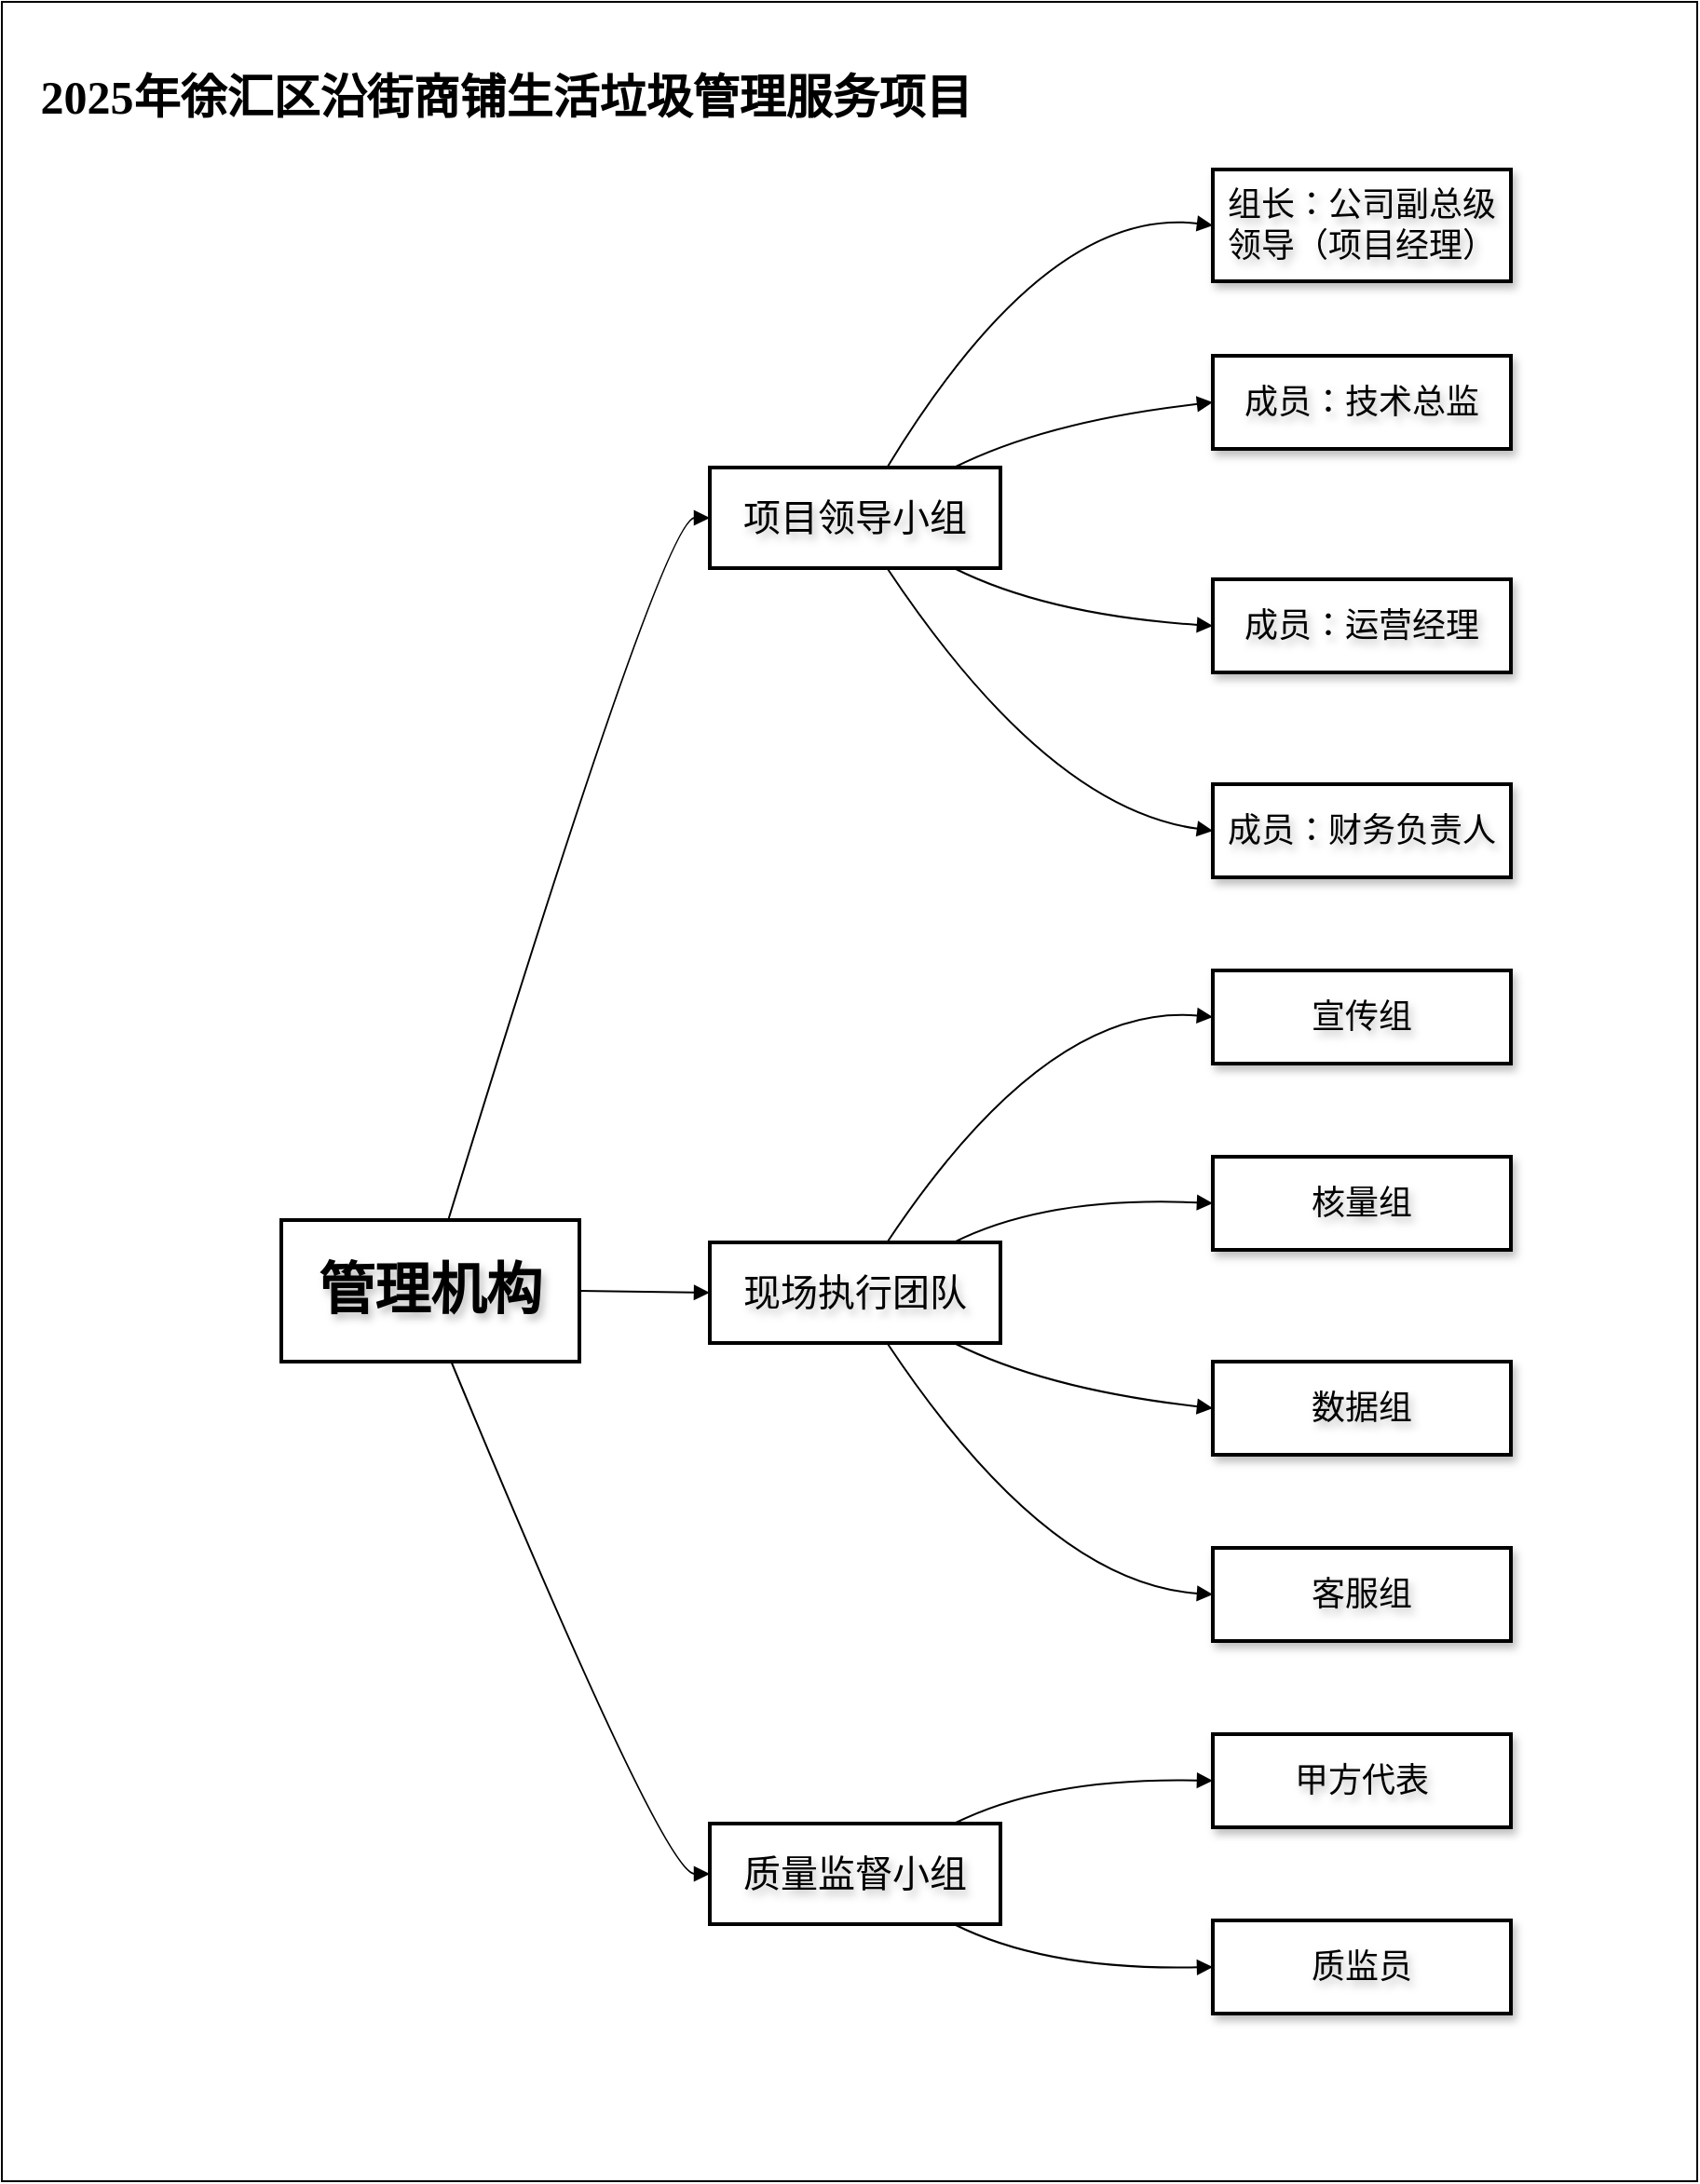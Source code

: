 <mxfile version="26.2.12">
  <diagram id="C5RBs43oDa-KdzZeNtuy" name="Page-1">
    <mxGraphModel dx="1648" dy="2138" grid="1" gridSize="10" guides="1" tooltips="1" connect="1" arrows="1" fold="1" page="1" pageScale="1" pageWidth="827" pageHeight="1169" math="0" shadow="0">
      <root>
        <mxCell id="WIyWlLk6GJQsqaUBKTNV-0" />
        <mxCell id="WIyWlLk6GJQsqaUBKTNV-1" parent="WIyWlLk6GJQsqaUBKTNV-0" />
        <mxCell id="42EEFeFm0QrcEyeCjbr3-292" value="&lt;div&gt;&lt;b&gt;&lt;font style=&quot;font-size: 25px;&quot;&gt;&lt;br&gt;&lt;/font&gt;&lt;/b&gt;&lt;/div&gt;&lt;div&gt;&lt;b style=&quot;background-color: transparent;&quot;&gt;&lt;font style=&quot;font-size: 25px;&quot;&gt;&amp;nbsp; &amp;nbsp;2025年徐汇区沿街商铺生活垃圾管理服务项目&lt;/font&gt;&lt;/b&gt;&lt;br&gt;&lt;/div&gt;" style="rounded=0;whiteSpace=wrap;html=1;hachureGap=4;fontFamily=Verdana;verticalAlign=top;align=left;fontSize=20;fontColor=#000000;textShadow=0;" vertex="1" parent="WIyWlLk6GJQsqaUBKTNV-1">
          <mxGeometry x="400" y="-130" width="910" height="1170" as="geometry" />
        </mxCell>
        <mxCell id="42EEFeFm0QrcEyeCjbr3-265" value="管理机构" style="whiteSpace=wrap;strokeWidth=2;hachureGap=4;fontFamily=Architects Daughter;fontSource=https%3A%2F%2Ffonts.googleapis.com%2Fcss%3Ffamily%3DArchitects%2BDaughter;fontSize=30;fontStyle=1;textShadow=1;" vertex="1" parent="WIyWlLk6GJQsqaUBKTNV-1">
          <mxGeometry x="550" y="524" width="160" height="76" as="geometry" />
        </mxCell>
        <mxCell id="42EEFeFm0QrcEyeCjbr3-266" value="项目领导小组" style="whiteSpace=wrap;strokeWidth=2;hachureGap=4;fontFamily=Architects Daughter;fontSource=https%3A%2F%2Ffonts.googleapis.com%2Fcss%3Ffamily%3DArchitects%2BDaughter;fontSize=20;fontStyle=0;textShadow=1;" vertex="1" parent="WIyWlLk6GJQsqaUBKTNV-1">
          <mxGeometry x="780" y="120" width="156" height="54" as="geometry" />
        </mxCell>
        <mxCell id="42EEFeFm0QrcEyeCjbr3-267" value="现场执行团队" style="whiteSpace=wrap;strokeWidth=2;hachureGap=4;fontFamily=Architects Daughter;fontSource=https%3A%2F%2Ffonts.googleapis.com%2Fcss%3Ffamily%3DArchitects%2BDaughter;fontSize=20;fontStyle=0;textShadow=1;" vertex="1" parent="WIyWlLk6GJQsqaUBKTNV-1">
          <mxGeometry x="780" y="536" width="156" height="54" as="geometry" />
        </mxCell>
        <mxCell id="42EEFeFm0QrcEyeCjbr3-268" value="质量监督小组" style="whiteSpace=wrap;strokeWidth=2;hachureGap=4;fontFamily=Architects Daughter;fontSource=https%3A%2F%2Ffonts.googleapis.com%2Fcss%3Ffamily%3DArchitects%2BDaughter;fontSize=20;fontStyle=0;textShadow=1;" vertex="1" parent="WIyWlLk6GJQsqaUBKTNV-1">
          <mxGeometry x="780" y="848" width="156" height="54" as="geometry" />
        </mxCell>
        <mxCell id="42EEFeFm0QrcEyeCjbr3-269" value="组长：公司副总级领导（项目经理）" style="whiteSpace=wrap;strokeWidth=2;hachureGap=4;fontFamily=Architects Daughter;fontSource=https%3A%2F%2Ffonts.googleapis.com%2Fcss%3Ffamily%3DArchitects%2BDaughter;fontSize=18;fontStyle=0;textShadow=1;shadow=1;" vertex="1" parent="WIyWlLk6GJQsqaUBKTNV-1">
          <mxGeometry x="1050" y="-40" width="160" height="60" as="geometry" />
        </mxCell>
        <mxCell id="42EEFeFm0QrcEyeCjbr3-270" value="成员：技术总监" style="whiteSpace=wrap;strokeWidth=2;hachureGap=4;fontFamily=Architects Daughter;fontSource=https%3A%2F%2Ffonts.googleapis.com%2Fcss%3Ffamily%3DArchitects%2BDaughter;fontSize=18;fontStyle=0;textShadow=1;shadow=1;" vertex="1" parent="WIyWlLk6GJQsqaUBKTNV-1">
          <mxGeometry x="1050" y="60" width="160" height="50" as="geometry" />
        </mxCell>
        <mxCell id="42EEFeFm0QrcEyeCjbr3-271" value="成员：运营经理" style="whiteSpace=wrap;strokeWidth=2;hachureGap=4;fontFamily=Architects Daughter;fontSource=https%3A%2F%2Ffonts.googleapis.com%2Fcss%3Ffamily%3DArchitects%2BDaughter;fontSize=18;fontStyle=0;textShadow=1;shadow=1;" vertex="1" parent="WIyWlLk6GJQsqaUBKTNV-1">
          <mxGeometry x="1050" y="180" width="160" height="50" as="geometry" />
        </mxCell>
        <mxCell id="42EEFeFm0QrcEyeCjbr3-272" value="成员：财务负责人" style="whiteSpace=wrap;strokeWidth=2;hachureGap=4;fontFamily=Architects Daughter;fontSource=https%3A%2F%2Ffonts.googleapis.com%2Fcss%3Ffamily%3DArchitects%2BDaughter;fontSize=18;fontStyle=0;textShadow=1;shadow=1;" vertex="1" parent="WIyWlLk6GJQsqaUBKTNV-1">
          <mxGeometry x="1050" y="290" width="160" height="50" as="geometry" />
        </mxCell>
        <mxCell id="42EEFeFm0QrcEyeCjbr3-273" value="宣传组" style="whiteSpace=wrap;strokeWidth=2;hachureGap=4;fontFamily=Architects Daughter;fontSource=https%3A%2F%2Ffonts.googleapis.com%2Fcss%3Ffamily%3DArchitects%2BDaughter;fontSize=18;fontStyle=0;textShadow=1;shadow=1;" vertex="1" parent="WIyWlLk6GJQsqaUBKTNV-1">
          <mxGeometry x="1050" y="390" width="160" height="50" as="geometry" />
        </mxCell>
        <mxCell id="42EEFeFm0QrcEyeCjbr3-274" value="核量组" style="whiteSpace=wrap;strokeWidth=2;hachureGap=4;fontFamily=Architects Daughter;fontSource=https%3A%2F%2Ffonts.googleapis.com%2Fcss%3Ffamily%3DArchitects%2BDaughter;fontSize=18;fontStyle=0;textShadow=1;shadow=1;" vertex="1" parent="WIyWlLk6GJQsqaUBKTNV-1">
          <mxGeometry x="1050" y="490" width="160" height="50" as="geometry" />
        </mxCell>
        <mxCell id="42EEFeFm0QrcEyeCjbr3-275" value="数据组" style="whiteSpace=wrap;strokeWidth=2;hachureGap=4;fontFamily=Architects Daughter;fontSource=https%3A%2F%2Ffonts.googleapis.com%2Fcss%3Ffamily%3DArchitects%2BDaughter;fontSize=18;fontStyle=0;textShadow=1;shadow=1;" vertex="1" parent="WIyWlLk6GJQsqaUBKTNV-1">
          <mxGeometry x="1050" y="600" width="160" height="50" as="geometry" />
        </mxCell>
        <mxCell id="42EEFeFm0QrcEyeCjbr3-276" value="客服组" style="whiteSpace=wrap;strokeWidth=2;hachureGap=4;fontFamily=Architects Daughter;fontSource=https%3A%2F%2Ffonts.googleapis.com%2Fcss%3Ffamily%3DArchitects%2BDaughter;fontSize=18;fontStyle=0;textShadow=1;shadow=1;" vertex="1" parent="WIyWlLk6GJQsqaUBKTNV-1">
          <mxGeometry x="1050" y="700" width="160" height="50" as="geometry" />
        </mxCell>
        <mxCell id="42EEFeFm0QrcEyeCjbr3-277" value="甲方代表" style="whiteSpace=wrap;strokeWidth=2;hachureGap=4;fontFamily=Architects Daughter;fontSource=https%3A%2F%2Ffonts.googleapis.com%2Fcss%3Ffamily%3DArchitects%2BDaughter;fontSize=18;fontStyle=0;textShadow=1;shadow=1;" vertex="1" parent="WIyWlLk6GJQsqaUBKTNV-1">
          <mxGeometry x="1050" y="800" width="160" height="50" as="geometry" />
        </mxCell>
        <mxCell id="42EEFeFm0QrcEyeCjbr3-278" value="质监员" style="whiteSpace=wrap;strokeWidth=2;hachureGap=4;fontFamily=Architects Daughter;fontSource=https%3A%2F%2Ffonts.googleapis.com%2Fcss%3Ffamily%3DArchitects%2BDaughter;fontSize=18;fontStyle=0;textShadow=1;shadow=1;" vertex="1" parent="WIyWlLk6GJQsqaUBKTNV-1">
          <mxGeometry x="1050" y="900" width="160" height="50" as="geometry" />
        </mxCell>
        <mxCell id="42EEFeFm0QrcEyeCjbr3-279" value="" style="curved=1;startArrow=none;endArrow=block;exitX=0.56;exitY=0;entryX=0;entryY=0.5;rounded=0;hachureGap=4;fontFamily=Architects Daughter;fontSource=https%3A%2F%2Ffonts.googleapis.com%2Fcss%3Ffamily%3DArchitects%2BDaughter;fontSize=20;fontStyle=0;textShadow=1;" edge="1" parent="WIyWlLk6GJQsqaUBKTNV-1" source="42EEFeFm0QrcEyeCjbr3-265" target="42EEFeFm0QrcEyeCjbr3-266">
          <mxGeometry relative="1" as="geometry">
            <Array as="points">
              <mxPoint x="755" y="147" />
            </Array>
          </mxGeometry>
        </mxCell>
        <mxCell id="42EEFeFm0QrcEyeCjbr3-280" value="" style="curved=1;startArrow=none;endArrow=block;exitX=1;exitY=0.5;entryX=0;entryY=0.5;rounded=0;hachureGap=4;fontFamily=Architects Daughter;fontSource=https%3A%2F%2Ffonts.googleapis.com%2Fcss%3Ffamily%3DArchitects%2BDaughter;fontSize=20;fontStyle=0;textShadow=1;" edge="1" parent="WIyWlLk6GJQsqaUBKTNV-1" source="42EEFeFm0QrcEyeCjbr3-265" target="42EEFeFm0QrcEyeCjbr3-267">
          <mxGeometry relative="1" as="geometry">
            <Array as="points" />
          </mxGeometry>
        </mxCell>
        <mxCell id="42EEFeFm0QrcEyeCjbr3-281" value="" style="curved=1;startArrow=none;endArrow=block;exitX=0.57;exitY=1;entryX=0;entryY=0.5;rounded=0;hachureGap=4;fontFamily=Architects Daughter;fontSource=https%3A%2F%2Ffonts.googleapis.com%2Fcss%3Ffamily%3DArchitects%2BDaughter;fontSize=20;fontStyle=0;textShadow=1;" edge="1" parent="WIyWlLk6GJQsqaUBKTNV-1" source="42EEFeFm0QrcEyeCjbr3-265" target="42EEFeFm0QrcEyeCjbr3-268">
          <mxGeometry relative="1" as="geometry">
            <Array as="points">
              <mxPoint x="755" y="875" />
            </Array>
          </mxGeometry>
        </mxCell>
        <mxCell id="42EEFeFm0QrcEyeCjbr3-282" value="" style="curved=1;startArrow=none;endArrow=block;exitX=0.61;exitY=0;entryX=0;entryY=0.5;rounded=0;hachureGap=4;fontFamily=Architects Daughter;fontSource=https%3A%2F%2Ffonts.googleapis.com%2Fcss%3Ffamily%3DArchitects%2BDaughter;fontSize=20;fontStyle=0;textShadow=1;" edge="1" parent="WIyWlLk6GJQsqaUBKTNV-1" source="42EEFeFm0QrcEyeCjbr3-266" target="42EEFeFm0QrcEyeCjbr3-269">
          <mxGeometry relative="1" as="geometry">
            <Array as="points">
              <mxPoint x="961" y="-21" />
            </Array>
          </mxGeometry>
        </mxCell>
        <mxCell id="42EEFeFm0QrcEyeCjbr3-283" value="" style="curved=1;startArrow=none;endArrow=block;exitX=0.84;exitY=0;entryX=0;entryY=0.5;rounded=0;hachureGap=4;fontFamily=Architects Daughter;fontSource=https%3A%2F%2Ffonts.googleapis.com%2Fcss%3Ffamily%3DArchitects%2BDaughter;fontSize=20;fontStyle=0;textShadow=1;" edge="1" parent="WIyWlLk6GJQsqaUBKTNV-1" source="42EEFeFm0QrcEyeCjbr3-266" target="42EEFeFm0QrcEyeCjbr3-270">
          <mxGeometry relative="1" as="geometry">
            <Array as="points">
              <mxPoint x="961" y="95" />
            </Array>
          </mxGeometry>
        </mxCell>
        <mxCell id="42EEFeFm0QrcEyeCjbr3-284" value="" style="curved=1;startArrow=none;endArrow=block;exitX=0.84;exitY=1;entryX=0;entryY=0.5;rounded=0;hachureGap=4;fontFamily=Architects Daughter;fontSource=https%3A%2F%2Ffonts.googleapis.com%2Fcss%3Ffamily%3DArchitects%2BDaughter;fontSize=20;fontStyle=0;textShadow=1;" edge="1" parent="WIyWlLk6GJQsqaUBKTNV-1" source="42EEFeFm0QrcEyeCjbr3-266" target="42EEFeFm0QrcEyeCjbr3-271">
          <mxGeometry relative="1" as="geometry">
            <Array as="points">
              <mxPoint x="961" y="199" />
            </Array>
          </mxGeometry>
        </mxCell>
        <mxCell id="42EEFeFm0QrcEyeCjbr3-285" value="" style="curved=1;startArrow=none;endArrow=block;exitX=0.61;exitY=1;entryX=0;entryY=0.5;rounded=0;hachureGap=4;fontFamily=Architects Daughter;fontSource=https%3A%2F%2Ffonts.googleapis.com%2Fcss%3Ffamily%3DArchitects%2BDaughter;fontSize=20;fontStyle=0;textShadow=1;" edge="1" parent="WIyWlLk6GJQsqaUBKTNV-1" source="42EEFeFm0QrcEyeCjbr3-266" target="42EEFeFm0QrcEyeCjbr3-272">
          <mxGeometry relative="1" as="geometry">
            <Array as="points">
              <mxPoint x="961" y="303" />
            </Array>
          </mxGeometry>
        </mxCell>
        <mxCell id="42EEFeFm0QrcEyeCjbr3-286" value="" style="curved=1;startArrow=none;endArrow=block;exitX=0.61;exitY=0;entryX=0;entryY=0.5;rounded=0;hachureGap=4;fontFamily=Architects Daughter;fontSource=https%3A%2F%2Ffonts.googleapis.com%2Fcss%3Ffamily%3DArchitects%2BDaughter;fontSize=20;fontStyle=0;textShadow=1;" edge="1" parent="WIyWlLk6GJQsqaUBKTNV-1" source="42EEFeFm0QrcEyeCjbr3-267" target="42EEFeFm0QrcEyeCjbr3-273">
          <mxGeometry relative="1" as="geometry">
            <Array as="points">
              <mxPoint x="961" y="407" />
            </Array>
          </mxGeometry>
        </mxCell>
        <mxCell id="42EEFeFm0QrcEyeCjbr3-287" value="" style="curved=1;startArrow=none;endArrow=block;exitX=0.84;exitY=0;entryX=0;entryY=0.5;rounded=0;hachureGap=4;fontFamily=Architects Daughter;fontSource=https%3A%2F%2Ffonts.googleapis.com%2Fcss%3Ffamily%3DArchitects%2BDaughter;fontSize=20;fontStyle=0;textShadow=1;" edge="1" parent="WIyWlLk6GJQsqaUBKTNV-1" source="42EEFeFm0QrcEyeCjbr3-267" target="42EEFeFm0QrcEyeCjbr3-274">
          <mxGeometry relative="1" as="geometry">
            <Array as="points">
              <mxPoint x="961" y="511" />
            </Array>
          </mxGeometry>
        </mxCell>
        <mxCell id="42EEFeFm0QrcEyeCjbr3-288" value="" style="curved=1;startArrow=none;endArrow=block;exitX=0.84;exitY=1;entryX=0;entryY=0.5;rounded=0;hachureGap=4;fontFamily=Architects Daughter;fontSource=https%3A%2F%2Ffonts.googleapis.com%2Fcss%3Ffamily%3DArchitects%2BDaughter;fontSize=20;fontStyle=0;textShadow=1;" edge="1" parent="WIyWlLk6GJQsqaUBKTNV-1" source="42EEFeFm0QrcEyeCjbr3-267" target="42EEFeFm0QrcEyeCjbr3-275">
          <mxGeometry relative="1" as="geometry">
            <Array as="points">
              <mxPoint x="961" y="615" />
            </Array>
          </mxGeometry>
        </mxCell>
        <mxCell id="42EEFeFm0QrcEyeCjbr3-289" value="" style="curved=1;startArrow=none;endArrow=block;exitX=0.61;exitY=1;entryX=0;entryY=0.5;rounded=0;hachureGap=4;fontFamily=Architects Daughter;fontSource=https%3A%2F%2Ffonts.googleapis.com%2Fcss%3Ffamily%3DArchitects%2BDaughter;fontSize=20;fontStyle=0;textShadow=1;" edge="1" parent="WIyWlLk6GJQsqaUBKTNV-1" source="42EEFeFm0QrcEyeCjbr3-267" target="42EEFeFm0QrcEyeCjbr3-276">
          <mxGeometry relative="1" as="geometry">
            <Array as="points">
              <mxPoint x="961" y="719" />
            </Array>
          </mxGeometry>
        </mxCell>
        <mxCell id="42EEFeFm0QrcEyeCjbr3-290" value="" style="curved=1;startArrow=none;endArrow=block;exitX=0.84;exitY=0;entryX=0;entryY=0.5;rounded=0;hachureGap=4;fontFamily=Architects Daughter;fontSource=https%3A%2F%2Ffonts.googleapis.com%2Fcss%3Ffamily%3DArchitects%2BDaughter;fontSize=20;fontStyle=0;textShadow=1;" edge="1" parent="WIyWlLk6GJQsqaUBKTNV-1" source="42EEFeFm0QrcEyeCjbr3-268" target="42EEFeFm0QrcEyeCjbr3-277">
          <mxGeometry relative="1" as="geometry">
            <Array as="points">
              <mxPoint x="961" y="823" />
            </Array>
          </mxGeometry>
        </mxCell>
        <mxCell id="42EEFeFm0QrcEyeCjbr3-291" value="" style="curved=1;startArrow=none;endArrow=block;exitX=0.84;exitY=1;entryX=0;entryY=0.5;rounded=0;hachureGap=4;fontFamily=Architects Daughter;fontSource=https%3A%2F%2Ffonts.googleapis.com%2Fcss%3Ffamily%3DArchitects%2BDaughter;fontSize=20;fontStyle=0;textShadow=1;" edge="1" parent="WIyWlLk6GJQsqaUBKTNV-1" source="42EEFeFm0QrcEyeCjbr3-268" target="42EEFeFm0QrcEyeCjbr3-278">
          <mxGeometry relative="1" as="geometry">
            <Array as="points">
              <mxPoint x="961" y="927" />
            </Array>
          </mxGeometry>
        </mxCell>
      </root>
    </mxGraphModel>
  </diagram>
</mxfile>
